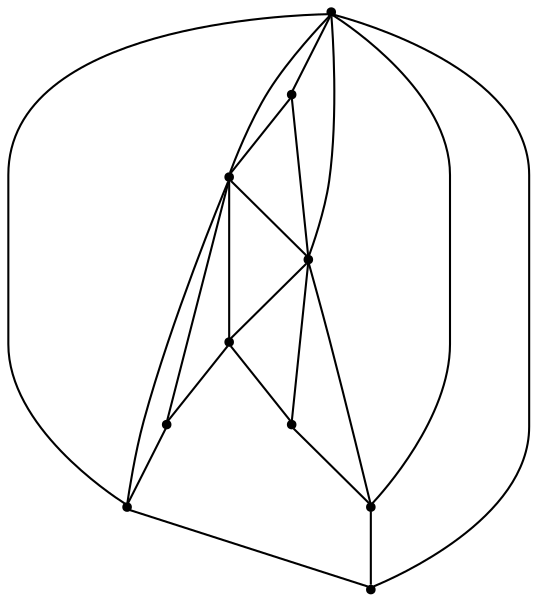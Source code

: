 graph {
  node [shape=point,comment="{\"directed\":false,\"doi\":\"10.1007/978-3-319-50106-2_13\",\"figure\":\"2 (3)\"}"]

  v0 [pos="1225.3826698710227,1417.389392537395"]
  v1 [pos="1155.031941893036,1324.629907648576"]
  v2 [pos="1222.6917352108828,1278.0022370021231"]
  v3 [pos="1076.20786649155,1277.302137103561"]
  v4 [pos="1385.1457396524177,1278.7731735298405"]
  v5 [pos="1269.972076540729,1440.1844163190804"]
  v6 [pos="1223.7251423811006,1499.6514485566386"]
  v7 [pos="1306.9373591052918,1322.3879346945791"]
  v8 [pos="1225.2784802486249,1367.6695822118072"]
  v9 [pos="1181.3705188571782,1437.233949898255"]

  v0 -- v5 [id="-1",pos="1225.3826698710227,1417.389392537395 1231.6169737247517,1421.8066986003664 1238.0388952048984,1426.736648203956 1245.427614987724,1430.541350958776 1252.8204044292822,1434.350250497729 1261.1883858446556,1437.0380999720453 1265.3683068936095,1438.3841231012698 1269.972076540729,1440.1844163190804 1269.972076540729,1440.1844163190804 1269.972076540729,1440.1844163190804"]
  v0 -- v9 [id="-2",pos="1225.3826698710227,1417.389392537395 1219.5150804221576,1422.4026419472623 1213.389099437977,1427.9284077224713 1206.2963201511175,1431.21232771896 1199.203540864258,1434.5043869331616 1191.1355696035832,1435.5462068003771 1187.1015203848283,1436.071313518118 1181.3705188571782,1437.233949898255 1181.3705188571782,1437.233949898255 1181.3705188571782,1437.233949898255"]
  v1 -- v2 [id="-3",pos="1155.031941893036,1324.629907648576 1156.6300778008283,1316.9496655097807 1158.4219994115554,1309.331866431875 1169.627931908786,1301.6390339406807 1180.8255979117162,1293.9462014494866 1201.4413444598824,1286.178462720281 1211.7472464930172,1282.2945297680399 1222.6917352108828,1278.0022370021231 1222.6917352108828,1278.0022370021231 1222.6917352108828,1278.0022370021231"]
  v2 -- v3 [id="-4",pos="1222.6917352108828,1278.0022370021231 1076.20786649155,1277.302137103561 1076.20786649155,1277.302137103561 1076.20786649155,1277.302137103561"]
  v3 -- v1 [id="-5",pos="1076.20786649155,1277.302137103561 1155.031941893036,1324.629907648576 1155.031941893036,1324.629907648576 1155.031941893036,1324.629907648576"]
  v1 -- v8 [id="-6",pos="1155.031941893036,1324.629907648576 1225.2784802486249,1367.6695822118072 1225.2784802486249,1367.6695822118072 1225.2784802486249,1367.6695822118072"]
  v3 -- v9 [id="-7",pos="1076.20786649155,1277.302137103561 1181.3705188571782,1437.233949898255 1181.3705188571782,1437.233949898255 1181.3705188571782,1437.233949898255"]
  v9 -- v6 [id="-8",pos="1181.3705188571782,1437.233949898255 1223.7251423811006,1499.6514485566386 1223.7251423811006,1499.6514485566386 1223.7251423811006,1499.6514485566386"]
  v2 -- v4 [id="-10",pos="1222.6917352108828,1278.0022370021231 1385.1457396524177,1278.7731735298405 1385.1457396524177,1278.7731735298405 1385.1457396524177,1278.7731735298405"]
  v5 -- v6 [id="-12",pos="1269.972076540729,1440.1844163190804 1223.7251423811006,1499.6514485566386 1223.7251423811006,1499.6514485566386 1223.7251423811006,1499.6514485566386"]
  v4 -- v5 [id="-13",pos="1385.1457396524177,1278.7731735298405 1269.972076540729,1440.1844163190804 1269.972076540729,1440.1844163190804 1269.972076540729,1440.1844163190804"]
  v7 -- v5 [id="-18",pos="1306.9373591052918,1322.3879346945791 1305.6246080161275,1332.9311466637885 1305.6246080161275,1332.9311466637885 1305.6246080161275,1332.9311466637885 1303.615977077886,1343.5369288691634 1299.5778582003984,1364.7483661046367 1293.1518670615192,1384.2387403197213 1286.7299455813725,1403.733184143662 1277.9202790166696,1421.5066921224902 1273.5111853103324,1430.3954809163326 1269.972076540729,1440.1844163190804 1269.972076540729,1440.1844163190804 1269.972076540729,1440.1844163190804"]
  v7 -- v2 [id="-19",pos="1306.9373591052918,1322.3879346945791 1303.9827550711675,1317.6205150946882 1303.9827550711675,1317.6205150946882 1303.9827550711675,1317.6205150946882 1301.2239079809265,1313.3615422512828 1295.6938776474105,1304.8477933486047 1281.804132392822,1297.5301279238518 1267.910317479501,1290.212335323822 1245.6567876451072,1284.086429417584 1234.5299591394928,1281.0235400521033 1222.6917352108828,1278.0022370021231 1222.6917352108828,1278.0022370021231 1222.6917352108828,1278.0022370021231"]
  v7 -- v0 [id="-20",pos="1306.9373591052918,1322.3879346945791 1295.6938776474105,1330.239100405339 1295.6938776474105,1330.239100405339 1295.6938776474105,1330.239100405339 1284.6420834746796,1338.6069792655737 1262.5344254704848,1355.3344705930535 1249.015655044746,1371.1700817046178 1235.4967574421717,1387.0016232073256 1230.5709442536213,1401.9370877099846 1228.1039680006133,1409.4049471365909 1225.3826698710227,1417.389392537395 1225.3826698710227,1417.389392537395 1225.3826698710227,1417.389392537395"]
  v1 -- v9 [id="-21",pos="1155.031941893036,1324.629907648576 1154.8381561901015,1332.4060399460475 1154.8381561901015,1332.4060399460475 1154.8381561901015,1332.4060399460475 1154.8381561901015,1341.1448890885902 1154.8381561901015,1358.6224601983988 1159.2430530608706,1377.5168910665873 1163.6520195903724,1396.4113219347757 1172.461813331911,1416.726809345477 1176.8707798614128,1426.8825182463995 1181.3705188571782,1437.233949898255 1181.3705188571782,1437.233949898255 1181.3705188571782,1437.233949898255"]
  v7 -- v1 [id="-23",pos="1306.9373591052918,1322.3879346945791 1294.1269318584987,1326.2092974106545 1294.1269318584987,1326.2092974106545 1294.1269318584987,1326.2092974106545 1280.6039645971919,1330.0932303628956 1253.5704934044468,1337.8610962673781 1228.1081648361815,1338.081872547833 1202.633245761212,1338.3069727876975 1178.7336661462905,1330.9891801876677 1166.7899808269285,1327.3303474752913 1155.031941893036,1324.629907648576 1155.031941893036,1324.629907648576 1155.031941893036,1324.629907648576"]
  v1 -- v0 [id="-24",pos="1155.031941893036,1324.629907648576 1164.9230248833182,1332.9311466637885 1164.9230248833182,1332.9311466637885 1164.9230248833182,1332.9311466637885 1175.0038239178023,1341.29482873989 1195.1654219867703,1358.02232006737 1206.8964676373503,1373.4079850497583 1218.6191196167943,1388.797719641003 1221.9029526835493,1402.8372343188898 1223.5449328053446,1409.8548932657666 1225.3826698710227,1417.389392537395 1225.3826698710227,1417.389392537395 1225.3826698710227,1417.389392537395"]
  v7 -- v4 [id="-26",pos="1306.9373591052918,1322.3879346945791 1385.1457396524177,1278.7731735298405 1385.1457396524177,1278.7731735298405 1385.1457396524177,1278.7731735298405"]
  v8 -- v7 [id="-27",pos="1225.2784802486249,1367.6695822118072 1306.9373591052918,1322.3879346945791 1306.9373591052918,1322.3879346945791 1306.9373591052918,1322.3879346945791"]
  v0 -- v8 [id="-36",pos="1225.3826698710227,1417.389392537395 1225.2784802486249,1367.6695822118072 1225.2784802486249,1367.6695822118072 1225.2784802486249,1367.6695822118072"]
  v6 -- v0 [id="-37",pos="1223.7251423811006,1499.6514485566386 1225.3826698710227,1417.389392537395 1225.3826698710227,1417.389392537395 1225.3826698710227,1417.389392537395"]
}